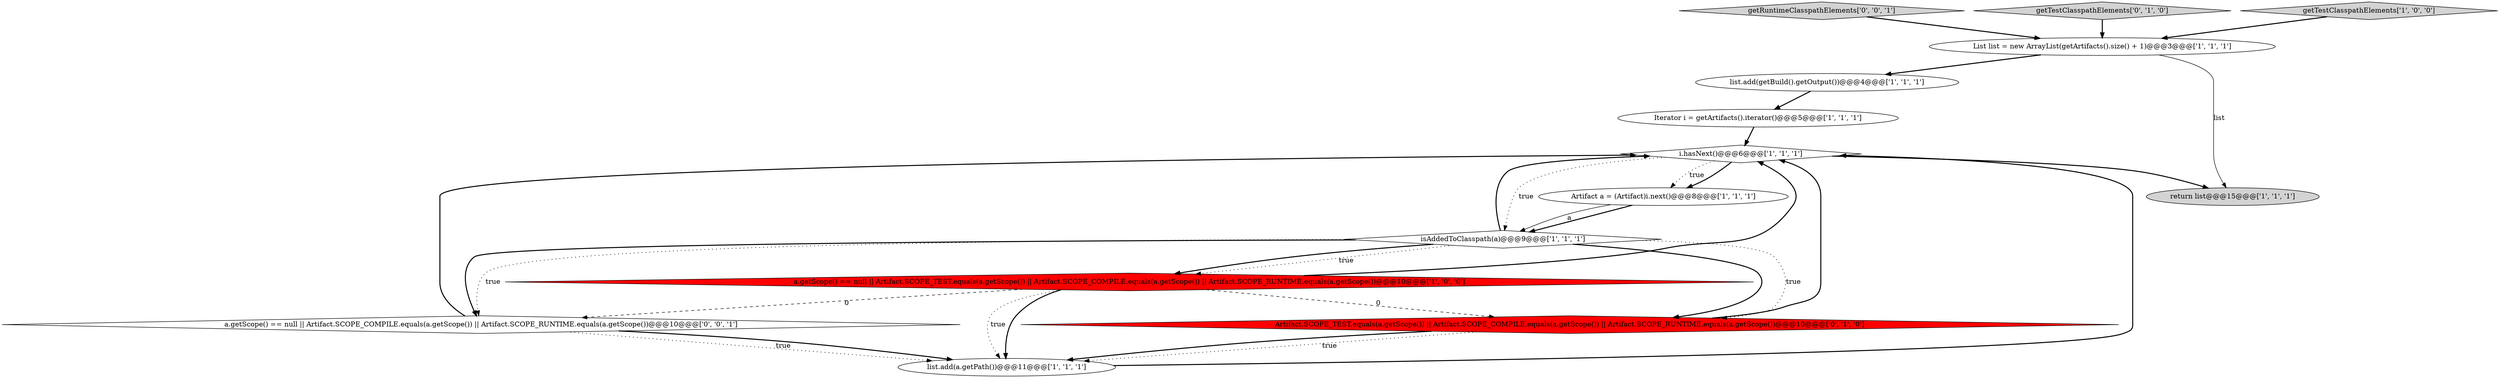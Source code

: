 digraph {
13 [style = filled, label = "getRuntimeClasspathElements['0', '0', '1']", fillcolor = lightgray, shape = diamond image = "AAA0AAABBB3BBB"];
8 [style = filled, label = "List list = new ArrayList(getArtifacts().size() + 1)@@@3@@@['1', '1', '1']", fillcolor = white, shape = ellipse image = "AAA0AAABBB1BBB"];
5 [style = filled, label = "return list@@@15@@@['1', '1', '1']", fillcolor = lightgray, shape = ellipse image = "AAA0AAABBB1BBB"];
9 [style = filled, label = "i.hasNext()@@@6@@@['1', '1', '1']", fillcolor = white, shape = diamond image = "AAA0AAABBB1BBB"];
10 [style = filled, label = "Artifact.SCOPE_TEST.equals(a.getScope()) || Artifact.SCOPE_COMPILE.equals(a.getScope()) || Artifact.SCOPE_RUNTIME.equals(a.getScope())@@@10@@@['0', '1', '0']", fillcolor = red, shape = diamond image = "AAA1AAABBB2BBB"];
11 [style = filled, label = "getTestClasspathElements['0', '1', '0']", fillcolor = lightgray, shape = diamond image = "AAA0AAABBB2BBB"];
4 [style = filled, label = "Artifact a = (Artifact)i.next()@@@8@@@['1', '1', '1']", fillcolor = white, shape = ellipse image = "AAA0AAABBB1BBB"];
3 [style = filled, label = "getTestClasspathElements['1', '0', '0']", fillcolor = lightgray, shape = diamond image = "AAA0AAABBB1BBB"];
7 [style = filled, label = "isAddedToClasspath(a)@@@9@@@['1', '1', '1']", fillcolor = white, shape = diamond image = "AAA0AAABBB1BBB"];
2 [style = filled, label = "list.add(a.getPath())@@@11@@@['1', '1', '1']", fillcolor = white, shape = ellipse image = "AAA0AAABBB1BBB"];
1 [style = filled, label = "list.add(getBuild().getOutput())@@@4@@@['1', '1', '1']", fillcolor = white, shape = ellipse image = "AAA0AAABBB1BBB"];
12 [style = filled, label = "a.getScope() == null || Artifact.SCOPE_COMPILE.equals(a.getScope()) || Artifact.SCOPE_RUNTIME.equals(a.getScope())@@@10@@@['0', '0', '1']", fillcolor = white, shape = diamond image = "AAA0AAABBB3BBB"];
0 [style = filled, label = "Iterator i = getArtifacts().iterator()@@@5@@@['1', '1', '1']", fillcolor = white, shape = ellipse image = "AAA0AAABBB1BBB"];
6 [style = filled, label = "a.getScope() == null || Artifact.SCOPE_TEST.equals(a.getScope()) || Artifact.SCOPE_COMPILE.equals(a.getScope()) || Artifact.SCOPE_RUNTIME.equals(a.getScope())@@@10@@@['1', '0', '0']", fillcolor = red, shape = diamond image = "AAA1AAABBB1BBB"];
7->6 [style = dotted, label="true"];
0->9 [style = bold, label=""];
7->10 [style = dotted, label="true"];
7->10 [style = bold, label=""];
7->12 [style = bold, label=""];
9->4 [style = bold, label=""];
12->2 [style = dotted, label="true"];
8->5 [style = solid, label="list"];
1->0 [style = bold, label=""];
2->9 [style = bold, label=""];
12->9 [style = bold, label=""];
4->7 [style = bold, label=""];
7->12 [style = dotted, label="true"];
6->10 [style = dashed, label="0"];
6->2 [style = bold, label=""];
6->12 [style = dashed, label="0"];
7->9 [style = bold, label=""];
8->1 [style = bold, label=""];
4->7 [style = solid, label="a"];
12->2 [style = bold, label=""];
6->2 [style = dotted, label="true"];
10->2 [style = dotted, label="true"];
3->8 [style = bold, label=""];
7->6 [style = bold, label=""];
9->5 [style = bold, label=""];
9->4 [style = dotted, label="true"];
11->8 [style = bold, label=""];
10->2 [style = bold, label=""];
10->9 [style = bold, label=""];
6->9 [style = bold, label=""];
13->8 [style = bold, label=""];
9->7 [style = dotted, label="true"];
}
